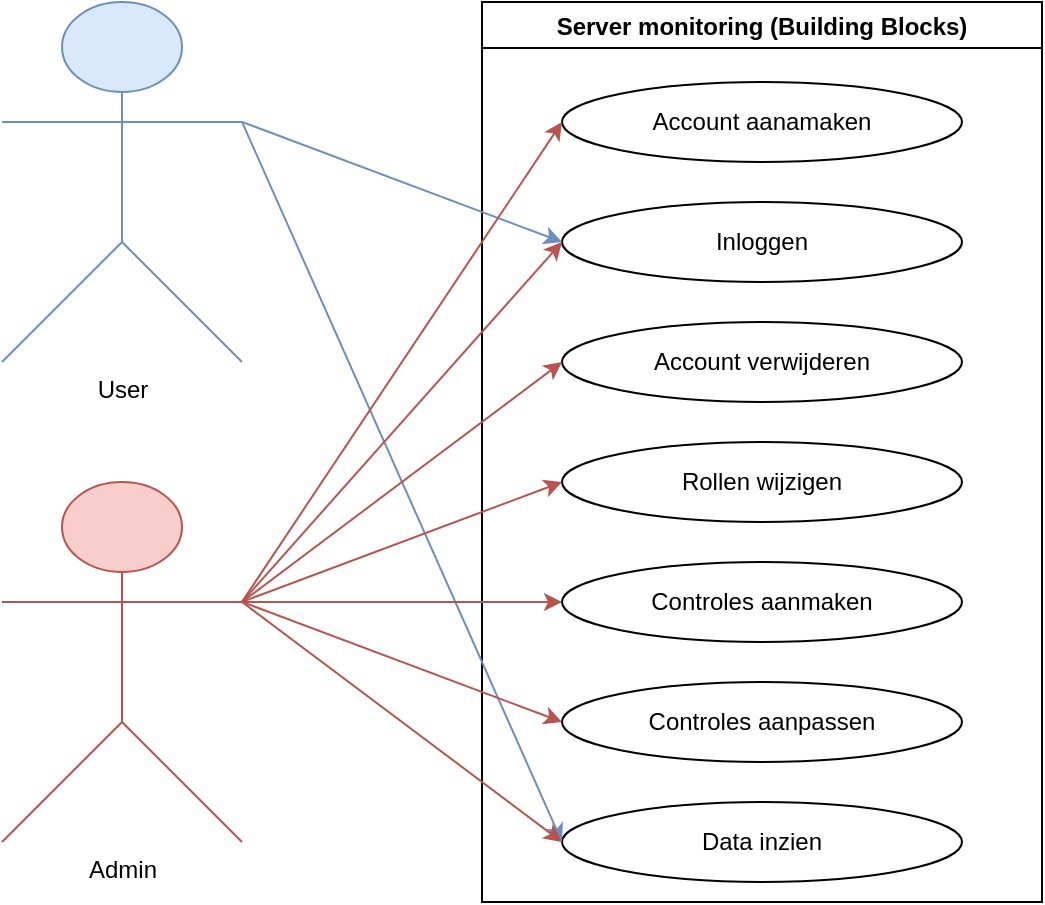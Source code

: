 <mxfile version="17.1.0" type="device"><diagram id="7923YncFqNn24i33b_mL" name="Page-1"><mxGraphModel dx="1221" dy="611" grid="1" gridSize="10" guides="1" tooltips="1" connect="1" arrows="1" fold="1" page="1" pageScale="1" pageWidth="827" pageHeight="1169" math="0" shadow="0"><root><mxCell id="0"/><mxCell id="1" parent="0"/><mxCell id="9C5Y1RcKdTVhmx_XNBhW-1" value="Server monitoring (Building Blocks)" style="swimlane;" vertex="1" parent="1"><mxGeometry x="280" y="40" width="280" height="450" as="geometry"/></mxCell><mxCell id="9C5Y1RcKdTVhmx_XNBhW-2" value="Account aanamaken" style="ellipse;whiteSpace=wrap;html=1;" vertex="1" parent="9C5Y1RcKdTVhmx_XNBhW-1"><mxGeometry x="40" y="40" width="200" height="40" as="geometry"/></mxCell><mxCell id="9C5Y1RcKdTVhmx_XNBhW-3" value="Inloggen" style="ellipse;whiteSpace=wrap;html=1;" vertex="1" parent="9C5Y1RcKdTVhmx_XNBhW-1"><mxGeometry x="40" y="100" width="200" height="40" as="geometry"/></mxCell><mxCell id="9C5Y1RcKdTVhmx_XNBhW-4" value="Account verwijderen&lt;span style=&quot;color: rgba(0 , 0 , 0 , 0) ; font-family: monospace ; font-size: 0px&quot;&gt;%3CmxGraphModel%3E%3Croot%3E%3CmxCell%20id%3D%220%22%2F%3E%3CmxCell%20id%3D%221%22%20parent%3D%220%22%2F%3E%3CmxCell%20id%3D%222%22%20value%3D%22Inloggen%22%20style%3D%22ellipse%3BwhiteSpace%3Dwrap%3Bhtml%3D1%3B%22%20vertex%3D%221%22%20parent%3D%221%22%3E%3CmxGeometry%20x%3D%22320%22%20y%3D%22140%22%20width%3D%22200%22%20height%3D%2240%22%20as%3D%22geometry%22%2F%3E%3C%2FmxCell%3E%3C%2Froot%3E%3C%2FmxGraphModel%3E&lt;/span&gt;" style="ellipse;whiteSpace=wrap;html=1;" vertex="1" parent="9C5Y1RcKdTVhmx_XNBhW-1"><mxGeometry x="40" y="160" width="200" height="40" as="geometry"/></mxCell><mxCell id="9C5Y1RcKdTVhmx_XNBhW-5" value="Rollen wijzigen" style="ellipse;whiteSpace=wrap;html=1;" vertex="1" parent="9C5Y1RcKdTVhmx_XNBhW-1"><mxGeometry x="40" y="220" width="200" height="40" as="geometry"/></mxCell><mxCell id="9C5Y1RcKdTVhmx_XNBhW-6" value="Controles aanmaken" style="ellipse;whiteSpace=wrap;html=1;" vertex="1" parent="9C5Y1RcKdTVhmx_XNBhW-1"><mxGeometry x="40" y="280" width="200" height="40" as="geometry"/></mxCell><mxCell id="9C5Y1RcKdTVhmx_XNBhW-7" value="Controles aanpassen" style="ellipse;whiteSpace=wrap;html=1;" vertex="1" parent="9C5Y1RcKdTVhmx_XNBhW-1"><mxGeometry x="40" y="340" width="200" height="40" as="geometry"/></mxCell><mxCell id="9C5Y1RcKdTVhmx_XNBhW-9" value="Data inzien" style="ellipse;whiteSpace=wrap;html=1;" vertex="1" parent="9C5Y1RcKdTVhmx_XNBhW-1"><mxGeometry x="40" y="400" width="200" height="40" as="geometry"/></mxCell><mxCell id="9C5Y1RcKdTVhmx_XNBhW-11" value="User" style="shape=umlActor;verticalLabelPosition=bottom;verticalAlign=top;html=1;outlineConnect=0;fillColor=#dae8fc;strokeColor=#6c8ebf;" vertex="1" parent="1"><mxGeometry x="40" y="40" width="120" height="180" as="geometry"/></mxCell><mxCell id="9C5Y1RcKdTVhmx_XNBhW-12" value="Admin" style="shape=umlActor;verticalLabelPosition=bottom;verticalAlign=top;html=1;outlineConnect=0;fillColor=#f8cecc;strokeColor=#b85450;" vertex="1" parent="1"><mxGeometry x="40" y="280" width="120" height="180" as="geometry"/></mxCell><mxCell id="9C5Y1RcKdTVhmx_XNBhW-14" value="" style="endArrow=classic;html=1;rounded=0;exitX=1;exitY=0.333;exitDx=0;exitDy=0;exitPerimeter=0;entryX=0;entryY=0.5;entryDx=0;entryDy=0;fillColor=#dae8fc;strokeColor=#6c8ebf;" edge="1" parent="1" source="9C5Y1RcKdTVhmx_XNBhW-11" target="9C5Y1RcKdTVhmx_XNBhW-3"><mxGeometry width="50" height="50" relative="1" as="geometry"><mxPoint x="180" y="170" as="sourcePoint"/><mxPoint x="230" y="120" as="targetPoint"/></mxGeometry></mxCell><mxCell id="9C5Y1RcKdTVhmx_XNBhW-15" value="" style="endArrow=classic;html=1;rounded=0;exitX=1;exitY=0.333;exitDx=0;exitDy=0;exitPerimeter=0;entryX=0;entryY=0.5;entryDx=0;entryDy=0;fillColor=#dae8fc;strokeColor=#6c8ebf;" edge="1" parent="1" source="9C5Y1RcKdTVhmx_XNBhW-11" target="9C5Y1RcKdTVhmx_XNBhW-9"><mxGeometry width="50" height="50" relative="1" as="geometry"><mxPoint x="170" y="150" as="sourcePoint"/><mxPoint x="330" y="170" as="targetPoint"/></mxGeometry></mxCell><mxCell id="9C5Y1RcKdTVhmx_XNBhW-16" value="" style="endArrow=classic;html=1;rounded=0;exitX=1;exitY=0.333;exitDx=0;exitDy=0;exitPerimeter=0;entryX=0;entryY=0.5;entryDx=0;entryDy=0;fillColor=#f8cecc;strokeColor=#b85450;" edge="1" parent="1" source="9C5Y1RcKdTVhmx_XNBhW-12" target="9C5Y1RcKdTVhmx_XNBhW-2"><mxGeometry width="50" height="50" relative="1" as="geometry"><mxPoint x="170" y="150" as="sourcePoint"/><mxPoint x="330" y="530" as="targetPoint"/></mxGeometry></mxCell><mxCell id="9C5Y1RcKdTVhmx_XNBhW-17" value="" style="endArrow=classic;html=1;rounded=0;exitX=1;exitY=0.333;exitDx=0;exitDy=0;exitPerimeter=0;entryX=0;entryY=0.5;entryDx=0;entryDy=0;fillColor=#f8cecc;strokeColor=#b85450;" edge="1" parent="1" source="9C5Y1RcKdTVhmx_XNBhW-12" target="9C5Y1RcKdTVhmx_XNBhW-3"><mxGeometry width="50" height="50" relative="1" as="geometry"><mxPoint x="170" y="390" as="sourcePoint"/><mxPoint x="330" y="110" as="targetPoint"/></mxGeometry></mxCell><mxCell id="9C5Y1RcKdTVhmx_XNBhW-18" value="" style="endArrow=classic;html=1;rounded=0;entryX=0;entryY=0.5;entryDx=0;entryDy=0;fillColor=#f8cecc;strokeColor=#b85450;exitX=1;exitY=0.333;exitDx=0;exitDy=0;exitPerimeter=0;" edge="1" parent="1" source="9C5Y1RcKdTVhmx_XNBhW-12" target="9C5Y1RcKdTVhmx_XNBhW-4"><mxGeometry width="50" height="50" relative="1" as="geometry"><mxPoint x="160" y="380" as="sourcePoint"/><mxPoint x="330" y="170" as="targetPoint"/></mxGeometry></mxCell><mxCell id="9C5Y1RcKdTVhmx_XNBhW-19" value="" style="endArrow=classic;html=1;rounded=0;entryX=0;entryY=0.5;entryDx=0;entryDy=0;fillColor=#f8cecc;strokeColor=#b85450;exitX=1;exitY=0.333;exitDx=0;exitDy=0;exitPerimeter=0;" edge="1" parent="1" source="9C5Y1RcKdTVhmx_XNBhW-12" target="9C5Y1RcKdTVhmx_XNBhW-5"><mxGeometry width="50" height="50" relative="1" as="geometry"><mxPoint x="170" y="390" as="sourcePoint"/><mxPoint x="330" y="230" as="targetPoint"/></mxGeometry></mxCell><mxCell id="9C5Y1RcKdTVhmx_XNBhW-20" value="" style="endArrow=classic;html=1;rounded=0;entryX=0;entryY=0.5;entryDx=0;entryDy=0;fillColor=#f8cecc;strokeColor=#b85450;exitX=1;exitY=0.333;exitDx=0;exitDy=0;exitPerimeter=0;" edge="1" parent="1" source="9C5Y1RcKdTVhmx_XNBhW-12" target="9C5Y1RcKdTVhmx_XNBhW-6"><mxGeometry width="50" height="50" relative="1" as="geometry"><mxPoint x="170" y="390" as="sourcePoint"/><mxPoint x="330" y="290" as="targetPoint"/></mxGeometry></mxCell><mxCell id="9C5Y1RcKdTVhmx_XNBhW-21" value="" style="endArrow=classic;html=1;rounded=0;entryX=0;entryY=0.5;entryDx=0;entryDy=0;fillColor=#f8cecc;strokeColor=#b85450;exitX=1;exitY=0.333;exitDx=0;exitDy=0;exitPerimeter=0;" edge="1" parent="1" source="9C5Y1RcKdTVhmx_XNBhW-12" target="9C5Y1RcKdTVhmx_XNBhW-7"><mxGeometry width="50" height="50" relative="1" as="geometry"><mxPoint x="170" y="390" as="sourcePoint"/><mxPoint x="330" y="350" as="targetPoint"/></mxGeometry></mxCell><mxCell id="9C5Y1RcKdTVhmx_XNBhW-27" value="" style="endArrow=classic;html=1;rounded=0;entryX=0;entryY=0.5;entryDx=0;entryDy=0;fillColor=#f8cecc;strokeColor=#b85450;exitX=1;exitY=0.333;exitDx=0;exitDy=0;exitPerimeter=0;" edge="1" parent="1" source="9C5Y1RcKdTVhmx_XNBhW-12" target="9C5Y1RcKdTVhmx_XNBhW-9"><mxGeometry width="50" height="50" relative="1" as="geometry"><mxPoint x="170" y="350" as="sourcePoint"/><mxPoint x="330" y="410" as="targetPoint"/></mxGeometry></mxCell></root></mxGraphModel></diagram></mxfile>